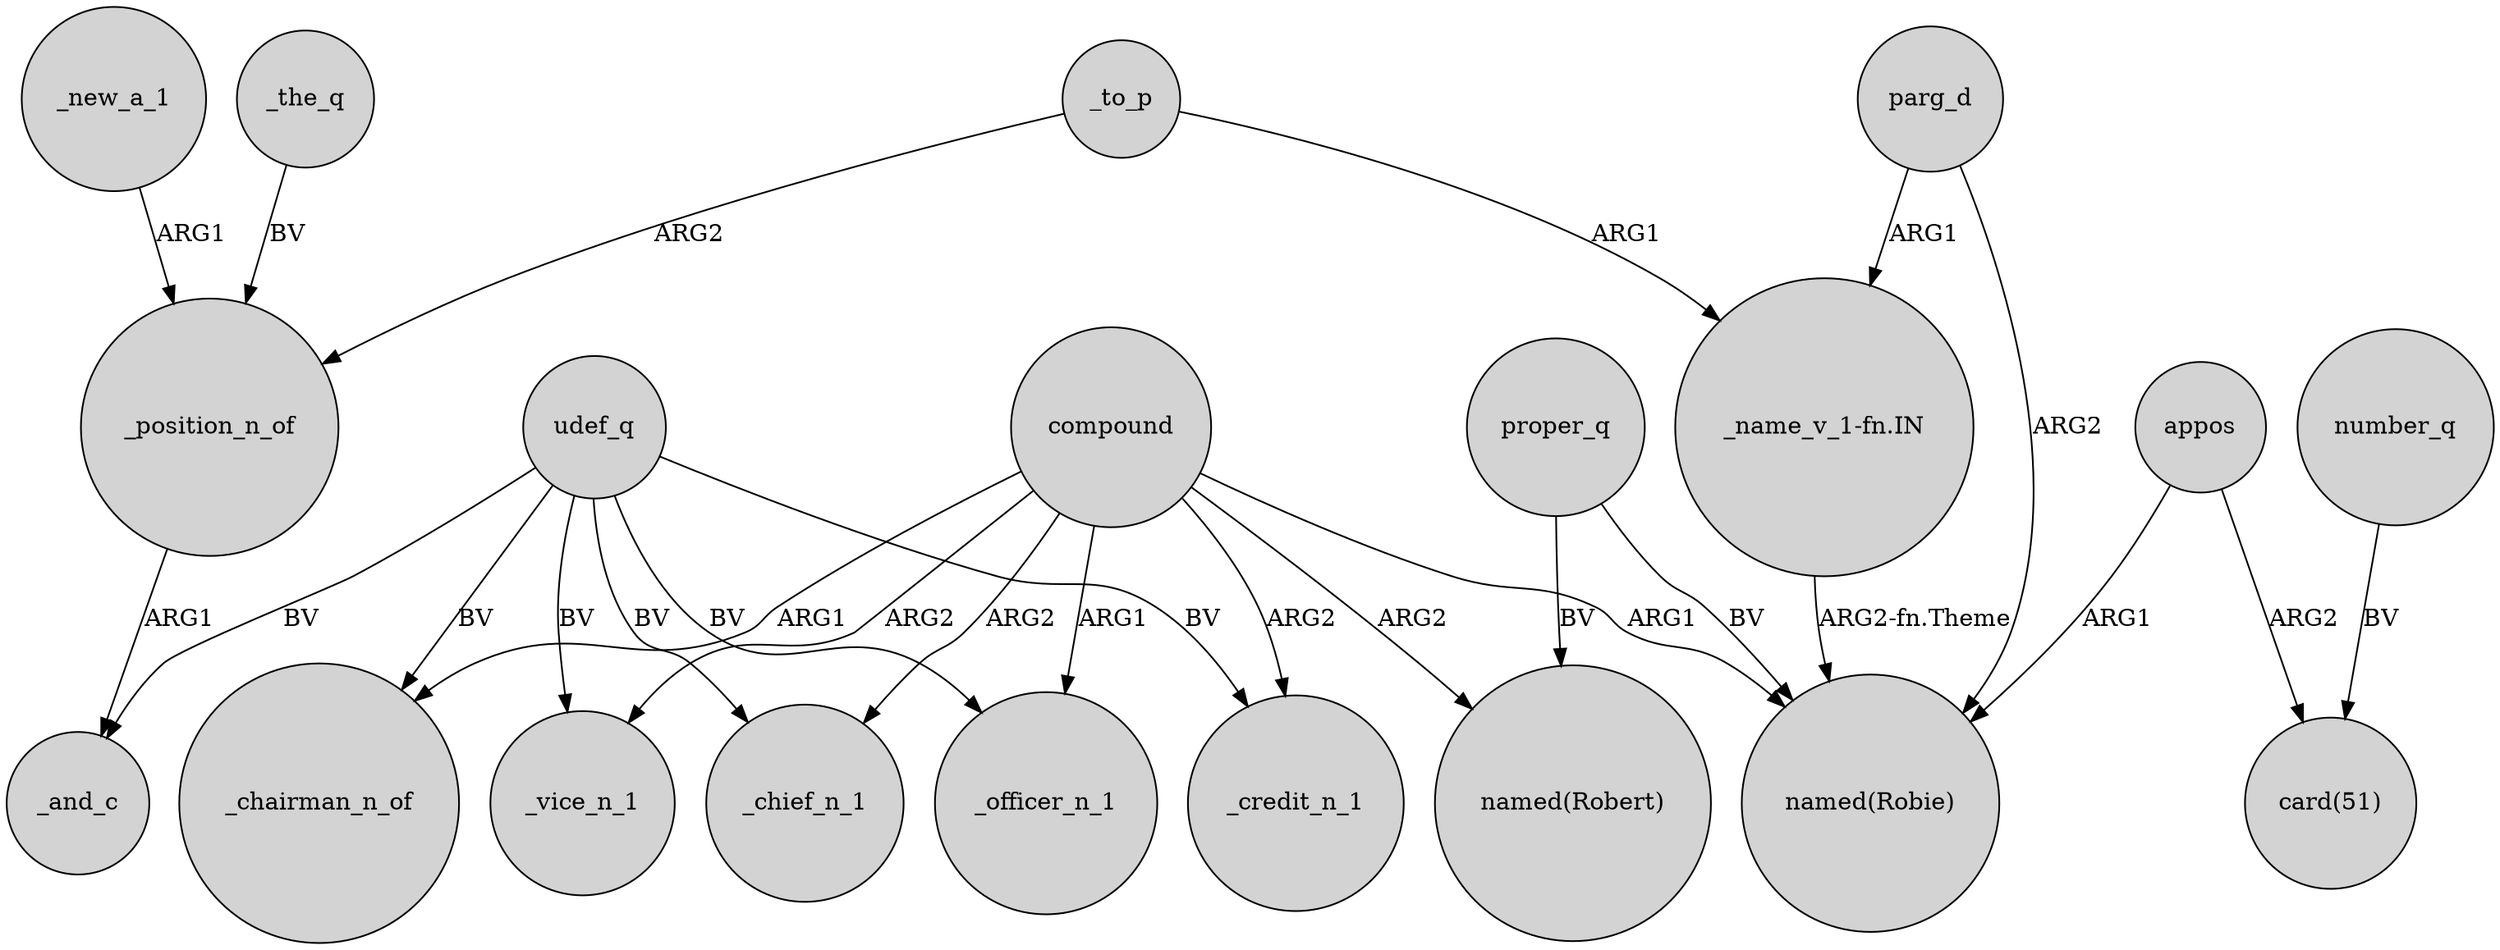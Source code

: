 digraph {
	node [shape=circle style=filled]
	compound -> _vice_n_1 [label=ARG2]
	compound -> _chairman_n_of [label=ARG1]
	udef_q -> _credit_n_1 [label=BV]
	appos -> "card(51)" [label=ARG2]
	compound -> _credit_n_1 [label=ARG2]
	compound -> "named(Robert)" [label=ARG2]
	_the_q -> _position_n_of [label=BV]
	proper_q -> "named(Robie)" [label=BV]
	udef_q -> _vice_n_1 [label=BV]
	udef_q -> _chairman_n_of [label=BV]
	compound -> "named(Robie)" [label=ARG1]
	compound -> _chief_n_1 [label=ARG2]
	parg_d -> "named(Robie)" [label=ARG2]
	compound -> _officer_n_1 [label=ARG1]
	udef_q -> _chief_n_1 [label=BV]
	proper_q -> "named(Robert)" [label=BV]
	_to_p -> "_name_v_1-fn.IN" [label=ARG1]
	"_name_v_1-fn.IN" -> "named(Robie)" [label="ARG2-fn.Theme"]
	udef_q -> _officer_n_1 [label=BV]
	number_q -> "card(51)" [label=BV]
	_position_n_of -> _and_c [label=ARG1]
	_new_a_1 -> _position_n_of [label=ARG1]
	appos -> "named(Robie)" [label=ARG1]
	_to_p -> _position_n_of [label=ARG2]
	udef_q -> _and_c [label=BV]
	parg_d -> "_name_v_1-fn.IN" [label=ARG1]
}
